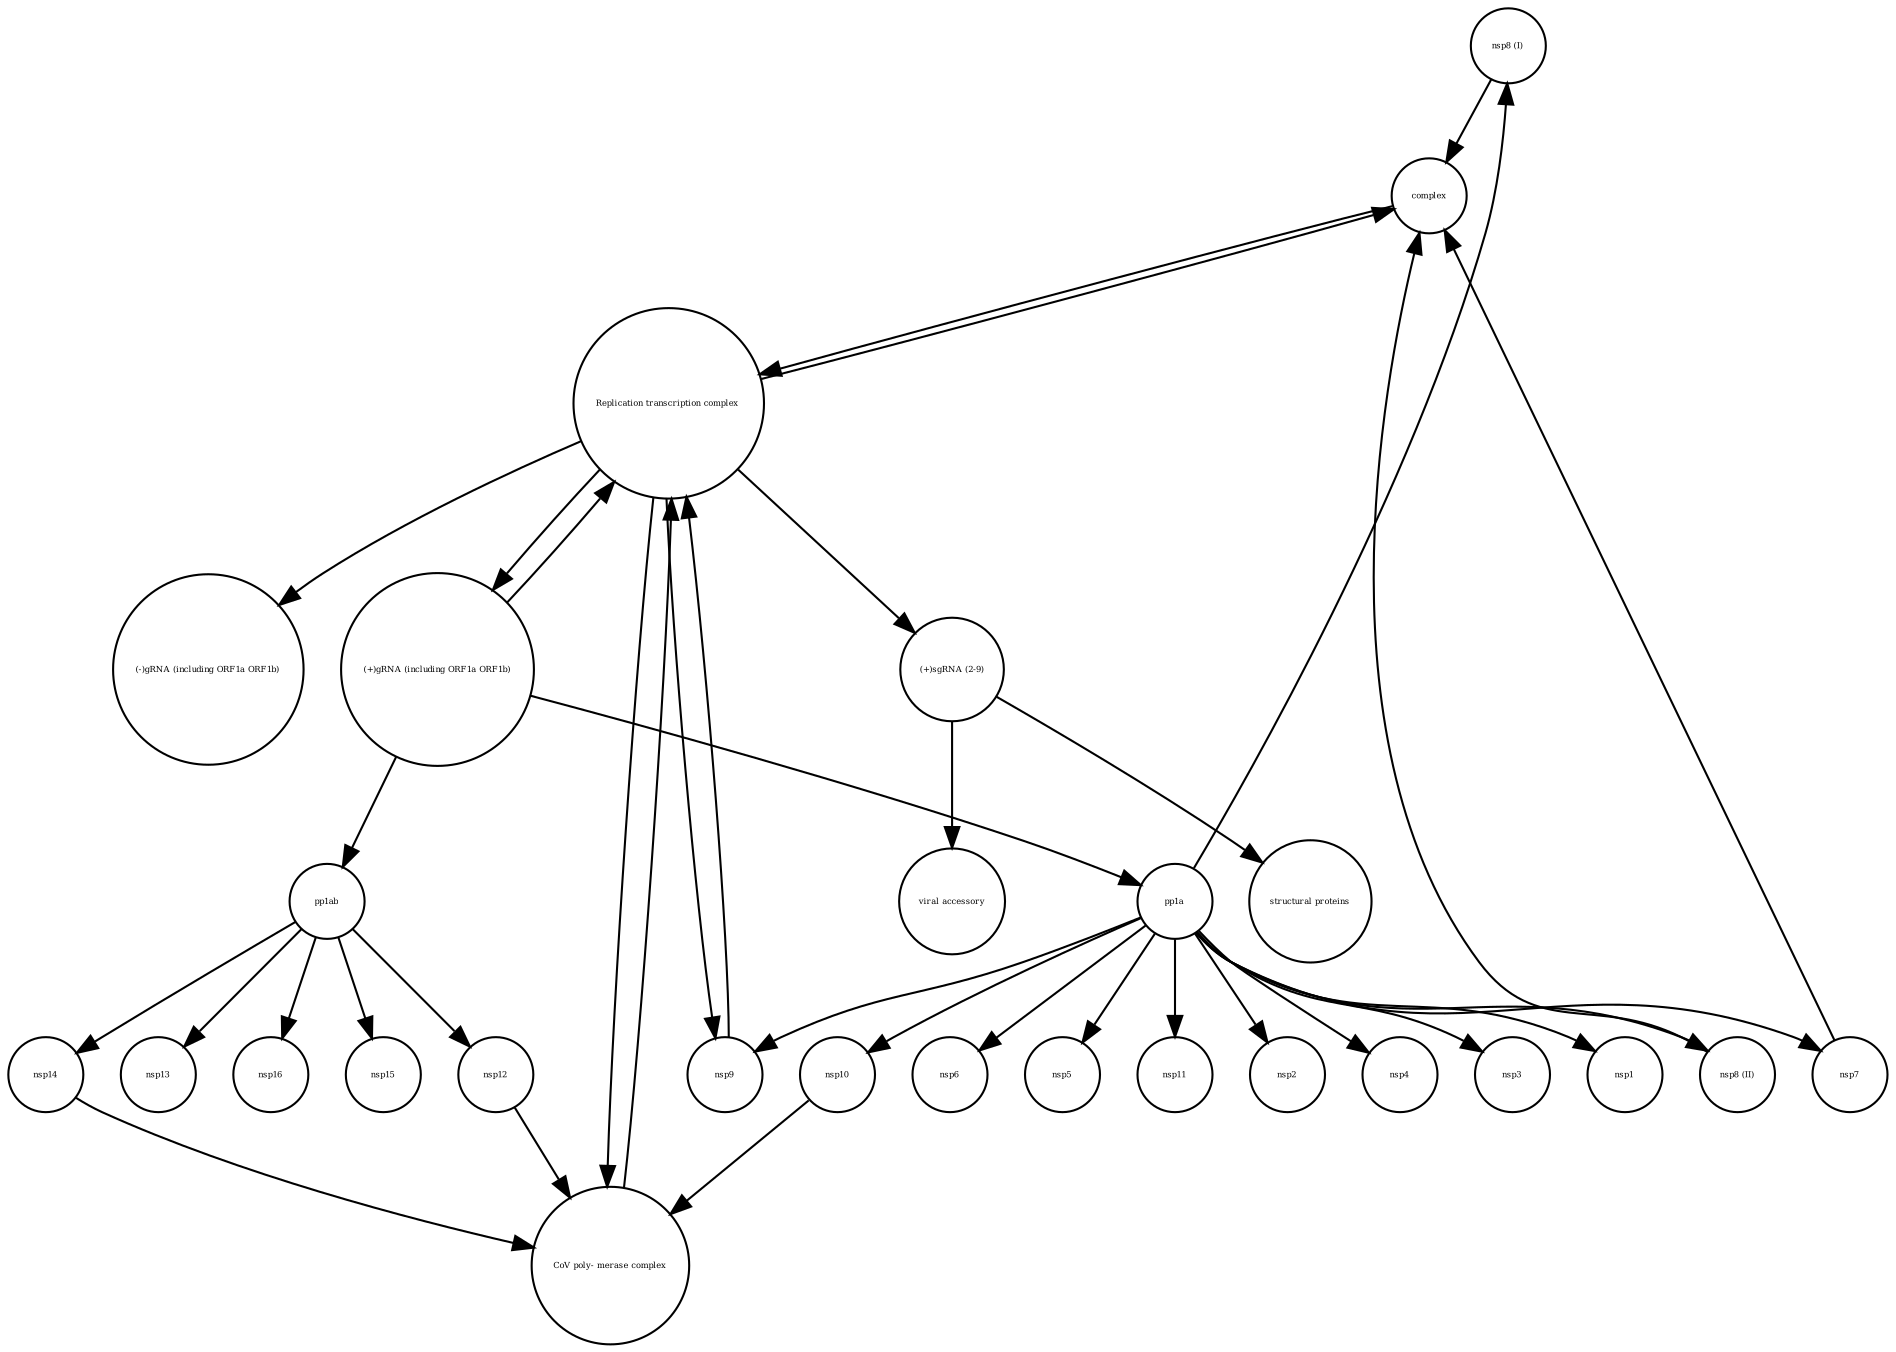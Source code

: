 strict digraph  {
"nsp8 (I)" [annotation="", bipartite=0, cls=macromolecule, fontsize=4, label="nsp8 (I)", shape=circle];
nsp3 [annotation="", bipartite=0, cls=macromolecule, fontsize=4, label=nsp3, shape=circle];
nsp10 [annotation="", bipartite=0, cls=macromolecule, fontsize=4, label=nsp10, shape=circle];
nsp1 [annotation="", bipartite=0, cls=macromolecule, fontsize=4, label=nsp1, shape=circle];
nsp13 [annotation="", bipartite=0, cls=macromolecule, fontsize=4, label=nsp13, shape=circle];
"structural proteins" [annotation="", bipartite=0, cls=macromolecule, fontsize=4, label="structural proteins", shape=circle];
nsp9 [annotation="", bipartite=0, cls=macromolecule, fontsize=4, label=nsp9, shape=circle];
"CoV poly- merase complex" [annotation="", bipartite=0, cls=complex, fontsize=4, label="CoV poly- merase complex", shape=circle];
nsp7 [annotation="", bipartite=0, cls=macromolecule, fontsize=4, label=nsp7, shape=circle];
nsp6 [annotation="", bipartite=0, cls=macromolecule, fontsize=4, label=nsp6, shape=circle];
nsp5 [annotation="", bipartite=0, cls=macromolecule, fontsize=4, label=nsp5, shape=circle];
nsp12 [annotation="", bipartite=0, cls=macromolecule, fontsize=4, label=nsp12, shape=circle];
nsp16 [annotation="", bipartite=0, cls=macromolecule, fontsize=4, label=nsp16, shape=circle];
nsp11 [annotation="", bipartite=0, cls=macromolecule, fontsize=4, label=nsp11, shape=circle];
"nsp8 (II)" [annotation="", bipartite=0, cls=macromolecule, fontsize=4, label="nsp8 (II)", shape=circle];
nsp15 [annotation="", bipartite=0, cls=macromolecule, fontsize=4, label=nsp15, shape=circle];
nsp14 [annotation="", bipartite=0, cls=macromolecule, fontsize=4, label=nsp14, shape=circle];
pp1ab [annotation="", bipartite=0, cls=macromolecule, fontsize=4, label=pp1ab, shape=circle];
nsp2 [annotation="", bipartite=0, cls=macromolecule, fontsize=4, label=nsp2, shape=circle];
nsp4 [annotation="", bipartite=0, cls=macromolecule, fontsize=4, label=nsp4, shape=circle];
"Replication transcription complex " [annotation="", bipartite=0, cls=complex, fontsize=4, label="Replication transcription complex ", shape=circle];
complex [annotation="", bipartite=0, cls=complex, fontsize=4, label=complex, shape=circle];
"(+)sgRNA (2-9)" [annotation="", bipartite=0, cls="nucleic acid feature", fontsize=4, label="(+)sgRNA (2-9)", shape=circle];
"(+)gRNA (including ORF1a ORF1b)" [annotation="", bipartite=0, cls="nucleic acid feature", fontsize=4, label="(+)gRNA (including ORF1a ORF1b)", shape=circle];
"(-)gRNA (including ORF1a ORF1b)" [annotation="", bipartite=0, cls="nucleic acid feature", fontsize=4, label="(-)gRNA (including ORF1a ORF1b)", shape=circle];
"viral accessory" [annotation="", bipartite=0, cls=macromolecule, fontsize=4, label="viral accessory", shape=circle];
pp1a [annotation="", bipartite=0, cls=macromolecule, fontsize=4, label=pp1a, shape=circle];
"nsp8 (I)" -> complex  [annotation="", interaction_type=production];
nsp10 -> "CoV poly- merase complex"  [annotation="", interaction_type=production];
nsp9 -> "Replication transcription complex "  [annotation="", interaction_type=production];
"CoV poly- merase complex" -> "Replication transcription complex "  [annotation="", interaction_type=production];
nsp7 -> complex  [annotation="", interaction_type=production];
nsp12 -> "CoV poly- merase complex"  [annotation="", interaction_type=production];
"nsp8 (II)" -> complex  [annotation="", interaction_type=production];
nsp14 -> "CoV poly- merase complex"  [annotation="", interaction_type=production];
pp1ab -> nsp15  [annotation="", interaction_type=production];
pp1ab -> nsp12  [annotation="", interaction_type=production];
pp1ab -> nsp13  [annotation="", interaction_type=production];
pp1ab -> nsp14  [annotation="", interaction_type=production];
pp1ab -> nsp16  [annotation="", interaction_type=production];
"Replication transcription complex " -> complex  [annotation="", interaction_type=production];
"Replication transcription complex " -> "CoV poly- merase complex"  [annotation="", interaction_type=production];
"Replication transcription complex " -> "(+)gRNA (including ORF1a ORF1b)"  [annotation="", interaction_type=production];
"Replication transcription complex " -> "(-)gRNA (including ORF1a ORF1b)"  [annotation="", interaction_type=production];
"Replication transcription complex " -> nsp9  [annotation="", interaction_type=production];
"Replication transcription complex " -> "(+)sgRNA (2-9)"  [annotation="", interaction_type="necessary stimulation"];
complex -> "Replication transcription complex "  [annotation="", interaction_type=production];
"(+)sgRNA (2-9)" -> "structural proteins"  [annotation="", interaction_type="necessary stimulation"];
"(+)sgRNA (2-9)" -> "viral accessory"  [annotation="", interaction_type="necessary stimulation"];
"(+)gRNA (including ORF1a ORF1b)" -> pp1ab  [annotation="", interaction_type="necessary stimulation"];
"(+)gRNA (including ORF1a ORF1b)" -> pp1a  [annotation="", interaction_type="necessary stimulation"];
"(+)gRNA (including ORF1a ORF1b)" -> "Replication transcription complex "  [annotation="", interaction_type=production];
pp1a -> "nsp8 (I)"  [annotation="", interaction_type=production];
pp1a -> nsp3  [annotation="", interaction_type=production];
pp1a -> nsp10  [annotation="", interaction_type=production];
pp1a -> nsp7  [annotation="", interaction_type=production];
pp1a -> nsp6  [annotation="", interaction_type=production];
pp1a -> nsp5  [annotation="", interaction_type=production];
pp1a -> nsp1  [annotation="", interaction_type=production];
pp1a -> nsp11  [annotation="", interaction_type=production];
pp1a -> nsp4  [annotation="", interaction_type=production];
pp1a -> nsp2  [annotation="", interaction_type=production];
pp1a -> "nsp8 (II)"  [annotation="", interaction_type=production];
pp1a -> nsp9  [annotation="", interaction_type=production];
}
